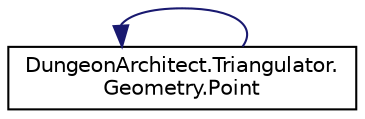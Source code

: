 digraph "Graphical Class Hierarchy"
{
  edge [fontname="Helvetica",fontsize="10",labelfontname="Helvetica",labelfontsize="10"];
  node [fontname="Helvetica",fontsize="10",shape=record];
  rankdir="LR";
  Node1 [label="DungeonArchitect.Triangulator.\lGeometry.Point",height=0.2,width=0.4,color="black", fillcolor="white", style="filled",URL="$class_dungeon_architect_1_1_triangulator_1_1_geometry_1_1_point.html",tooltip="2D Point with double precision "];
  Node1 -> Node1 [dir="back",color="midnightblue",fontsize="10",style="solid",fontname="Helvetica"];
}
